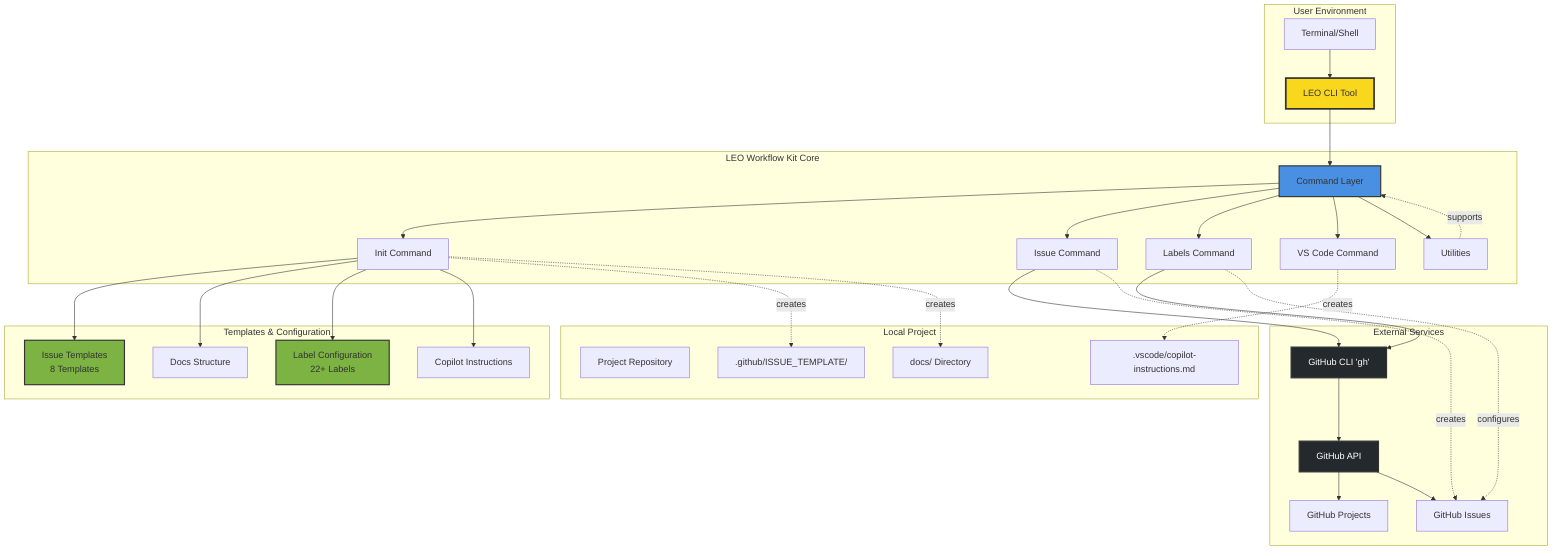 graph TB
    subgraph "User Environment"
        CLI[LEO CLI Tool]
        Terminal[Terminal/Shell]
    end
    
    subgraph "LEO Workflow Kit Core"
        Commands[Command Layer]
        Init[Init Command]
        Issue[Issue Command]
        Labels[Labels Command]
        VSCode[VS Code Command]
        Utils[Utilities]
    end
    
    subgraph "Templates & Configuration"
        IssueTemplates[Issue Templates<br/>8 Templates]
        LabelConfig[Label Configuration<br/>22+ Labels]
        CopilotInstructions[Copilot Instructions]
        DocsStructure[Docs Structure]
    end
    
    subgraph "External Services"
        GitHub[GitHub API]
        GitHubCLI[GitHub CLI 'gh']
        GitHubProjects[GitHub Projects]
        GitHubIssues[GitHub Issues]
    end
    
    subgraph "Local Project"
        ProjectRepo[Project Repository]
        VSCodeConfig[.vscode/copilot-instructions.md]
        IssueTemplatesDir[.github/ISSUE_TEMPLATE/]
        DocsDir[docs/ Directory]
    end
    
    Terminal --> CLI
    CLI --> Commands
    
    Commands --> Init
    Commands --> Issue
    Commands --> Labels
    Commands --> VSCode
    Commands --> Utils
    
    Init --> IssueTemplates
    Init --> DocsStructure
    Init --> LabelConfig
    Init --> CopilotInstructions
    
    Issue --> GitHubCLI
    Labels --> GitHubCLI
    
    GitHubCLI --> GitHub
    GitHub --> GitHubProjects
    GitHub --> GitHubIssues
    
    Init -.creates.-> IssueTemplatesDir
    Init -.creates.-> DocsDir
    VSCode -.creates.-> VSCodeConfig
    Labels -.configures.-> GitHubIssues
    Issue -.creates.-> GitHubIssues
    
    Utils -.supports.-> Commands
    
    style CLI fill:#f9d71c,stroke:#333,stroke-width:3px
    style GitHub fill:#24292e,stroke:#333,stroke-width:2px,color:#fff
    style GitHubCLI fill:#24292e,stroke:#333,stroke-width:2px,color:#fff
    style Commands fill:#4a90e2,stroke:#333,stroke-width:2px
    style IssueTemplates fill:#7cb342,stroke:#333,stroke-width:2px
    style LabelConfig fill:#7cb342,stroke:#333,stroke-width:2px